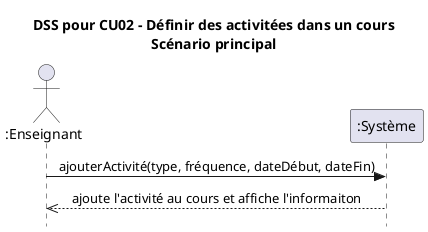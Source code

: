 @startuml
skinparam style strictuml
skinparam defaultfontname Verdana
skinparam sequence {
    MessageAlign center
}
title DSS pour <b>CU02 - Définir des activitées dans un cours</b>\nScénario principal
actor ":Enseignant" as e
participant ":Système" as s
e->s : ajouterActivité(type, fréquence, dateDébut, dateFin)
s-->>e : ajoute l'activité au cours et affiche l'informaiton
@enduml



